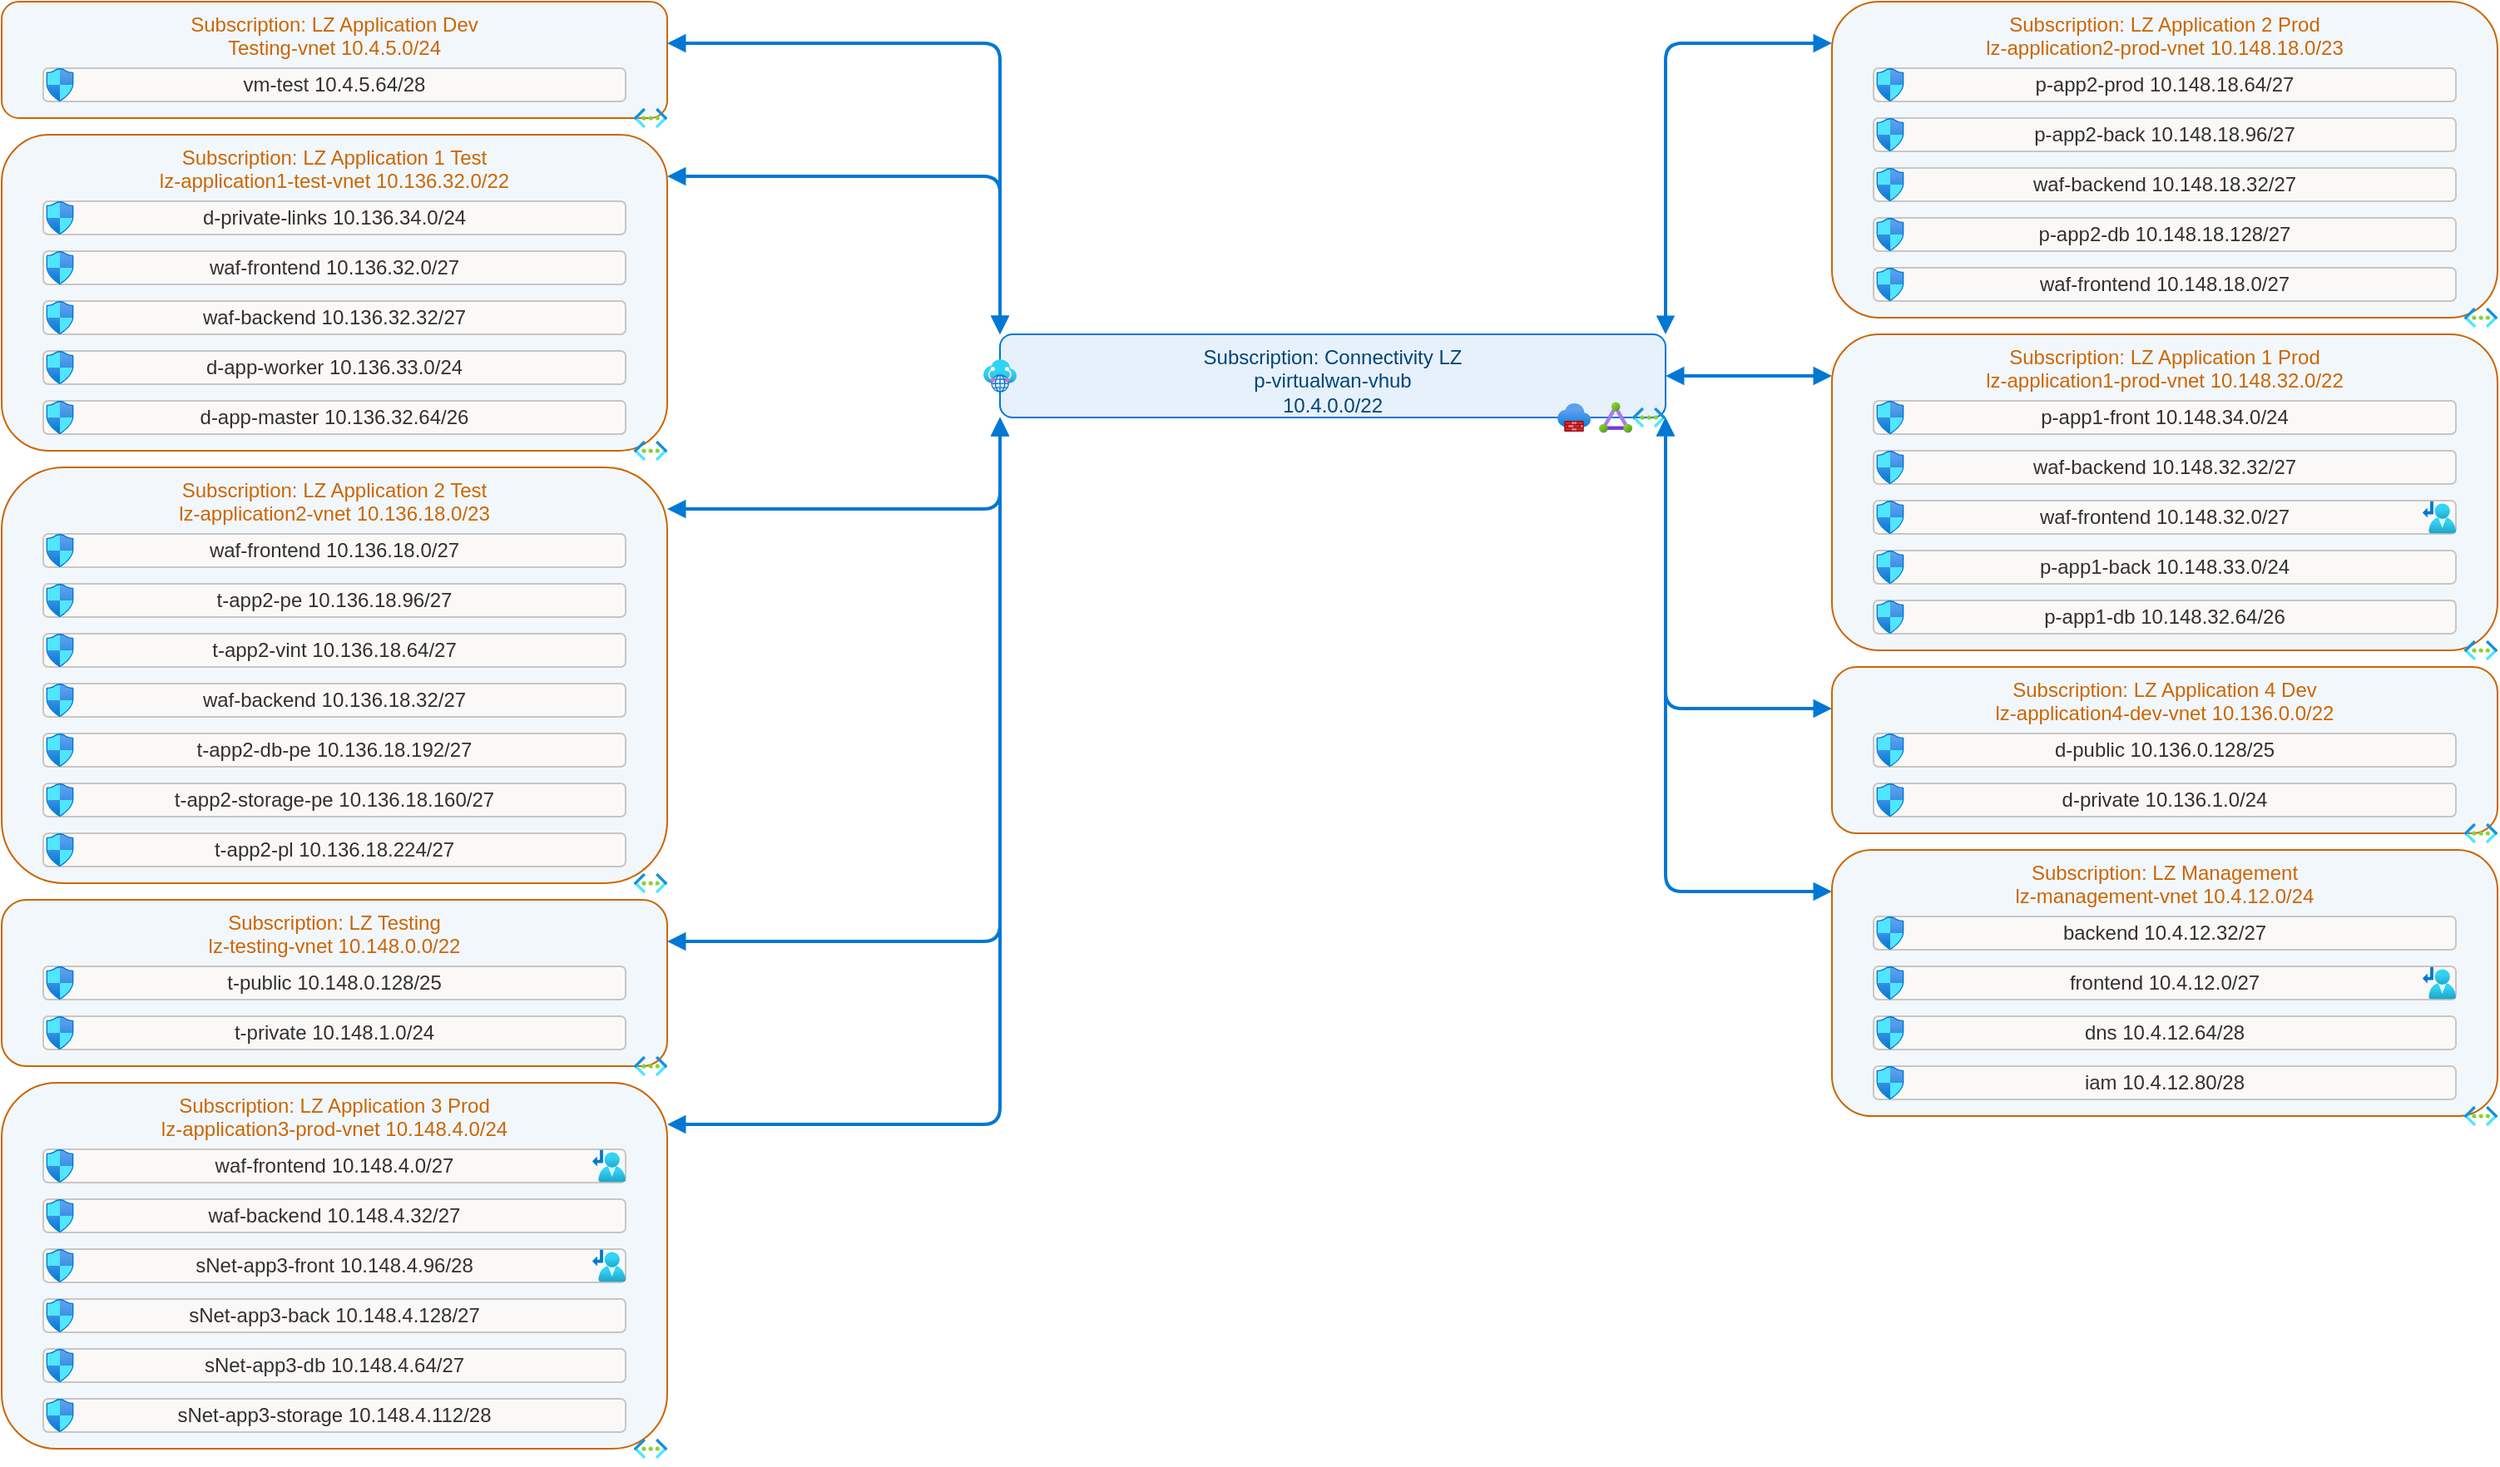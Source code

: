 <?xml version='1.0' encoding='UTF-8'?>
<mxfile version="25.0.2">
  <diagram name="Hub and Spoke Topology">
    <mxGraphModel dx="371" dy="1462" grid="0" gridSize="10" guides="1" tooltips="1" connect="1" arrows="1" fold="1" page="0" pageScale="1" pageWidth="827" pageHeight="1169" math="0" shadow="0" background="#ffffff">
      <root>
        <mxCell id="0"/>
        <mxCell id="1" parent="0"/>
        <mxCell id="hub" style="shape=rectangle;rounded=1;whiteSpace=wrap;html=1;strokeColor=#0078D4;fontColor=#004578;fillColor=#E6F1FB;verticalAlign=top" vertex="1" parent="1" value="Subscription: Connectivity LZ&#10;p-virtualwan-vhub&#10;10.4.0.0/22">
          <mxGeometry x="200" y="400" width="400" height="50" as="geometry"/>
        </mxCell>
        <mxCell id="hub_image" style="shape=image;html=1;image=img/lib/azure2/networking/Virtual_Networks.svg;" vertex="1" parent="1">
          <mxGeometry x="580" y="440" width="20" height="20" as="geometry"/>
        </mxCell>
        <mxCell id="hub_virtualhub_image" style="shape=image;html=1;image=img/lib/azure2/networking/Virtual_WANs.svg;" vertex="1" parent="1">
          <mxGeometry x="190" y="415" width="20" height="20" as="geometry"/>
        </mxCell>
        <mxCell id="hub_expressroute_image" style="shape=image;html=1;image=img/lib/azure2/networking/ExpressRoute_Circuits.svg;" vertex="1" parent="1">
          <mxGeometry x="560" y="440" width="20" height="20" as="geometry"/>
        </mxCell>
        <mxCell id="hub_firewall_image" style="shape=image;html=1;image=img/lib/azure2/networking/Firewalls.svg;" vertex="1" parent="1">
          <mxGeometry x="535" y="440" width="20" height="20" as="geometry"/>
        </mxCell>
        <mxCell id="right_spoke0" style="shape=rectangle;rounded=1;whiteSpace=wrap;html=1;strokeColor=#CC6600;fontColor=#CC6600;fillColor=#f2f7fc;verticalAlign=top" vertex="1" parent="1" value="Subscription: LZ Application 2 Prod&#10;lz-application2-prod-vnet 10.148.18.0/23">
          <mxGeometry x="700" y="200" width="400" height="190" as="geometry"/>
        </mxCell>
        <mxCell id="right_spoke0_image" style="shape=image;html=1;image=img/lib/azure2/networking/Virtual_Networks.svg;" vertex="1" parent="1">
          <mxGeometry x="1080" y="380" width="20" height="20" as="geometry"/>
        </mxCell>
        <mxCell id="right_spoke0_subnet_0" style="shape=rectangle;rounded=1;whiteSpace=wrap;html=1;strokeColor=#C8C6C4;fontColor=#323130;fillColor=#FAF9F8" vertex="1" parent="right_spoke0" value="p-app2-prod 10.148.18.64/27">
          <mxGeometry x="25" y="40" width="350" height="20" as="geometry"/>
        </mxCell>
        <mxCell id="right_spoke0_subnet_0_nsg" style="shape=image;html=1;image=img/lib/azure2/networking/Network_Security_Groups.svg;" vertex="1" parent="right_spoke0">
          <mxGeometry x="25" y="40" width="20" height="20" as="geometry"/>
        </mxCell>
        <mxCell id="right_spoke0_subnet_1" style="shape=rectangle;rounded=1;whiteSpace=wrap;html=1;strokeColor=#C8C6C4;fontColor=#323130;fillColor=#FAF9F8" vertex="1" parent="right_spoke0" value="p-app2-back 10.148.18.96/27">
          <mxGeometry x="25" y="70" width="350" height="20" as="geometry"/>
        </mxCell>
        <mxCell id="right_spoke0_subnet_1_nsg" style="shape=image;html=1;image=img/lib/azure2/networking/Network_Security_Groups.svg;" vertex="1" parent="right_spoke0">
          <mxGeometry x="25" y="70" width="20" height="20" as="geometry"/>
        </mxCell>
        <mxCell id="right_spoke0_subnet_2" style="shape=rectangle;rounded=1;whiteSpace=wrap;html=1;strokeColor=#C8C6C4;fontColor=#323130;fillColor=#FAF9F8" vertex="1" parent="right_spoke0" value="waf-backend 10.148.18.32/27">
          <mxGeometry x="25" y="100" width="350" height="20" as="geometry"/>
        </mxCell>
        <mxCell id="right_spoke0_subnet_2_nsg" style="shape=image;html=1;image=img/lib/azure2/networking/Network_Security_Groups.svg;" vertex="1" parent="right_spoke0">
          <mxGeometry x="25" y="100" width="20" height="20" as="geometry"/>
        </mxCell>
        <mxCell id="right_spoke0_subnet_3" style="shape=rectangle;rounded=1;whiteSpace=wrap;html=1;strokeColor=#C8C6C4;fontColor=#323130;fillColor=#FAF9F8" vertex="1" parent="right_spoke0" value="p-app2-db 10.148.18.128/27">
          <mxGeometry x="25" y="130" width="350" height="20" as="geometry"/>
        </mxCell>
        <mxCell id="right_spoke0_subnet_3_nsg" style="shape=image;html=1;image=img/lib/azure2/networking/Network_Security_Groups.svg;" vertex="1" parent="right_spoke0">
          <mxGeometry x="25" y="130" width="20" height="20" as="geometry"/>
        </mxCell>
        <mxCell id="right_spoke0_subnet_4" style="shape=rectangle;rounded=1;whiteSpace=wrap;html=1;strokeColor=#C8C6C4;fontColor=#323130;fillColor=#FAF9F8" vertex="1" parent="right_spoke0" value="waf-frontend 10.148.18.0/27">
          <mxGeometry x="25" y="160" width="350" height="20" as="geometry"/>
        </mxCell>
        <mxCell id="right_spoke0_subnet_4_nsg" style="shape=image;html=1;image=img/lib/azure2/networking/Network_Security_Groups.svg;" vertex="1" parent="right_spoke0">
          <mxGeometry x="25" y="160" width="20" height="20" as="geometry"/>
        </mxCell>
        <mxCell id="edge_right_0_lz-application2-prod-vnet" edge="1" source="hub" target="right_spoke0" style="edgeStyle=orthogonalEdgeStyle;rounded=1;strokeColor=#0078D4;strokeWidth=2;endArrow=block;startArrow=block;" parent="1">
          <mxGeometry relative="1" as="geometry">
            <Array as="points">
              <mxPoint x="600" y="225"/>
              <mxPoint x="700" y="225"/>
            </Array>
          </mxGeometry>
        </mxCell>
        <mxCell id="right_spoke1" style="shape=rectangle;rounded=1;whiteSpace=wrap;html=1;strokeColor=#CC6600;fontColor=#CC6600;fillColor=#f2f7fc;verticalAlign=top" vertex="1" parent="1" value="Subscription: LZ Application 1 Prod&#10;lz-application1-prod-vnet 10.148.32.0/22">
          <mxGeometry x="700" y="400" width="400" height="190" as="geometry"/>
        </mxCell>
        <mxCell id="right_spoke1_image" style="shape=image;html=1;image=img/lib/azure2/networking/Virtual_Networks.svg;" vertex="1" parent="1">
          <mxGeometry x="1080" y="580" width="20" height="20" as="geometry"/>
        </mxCell>
        <mxCell id="right_spoke1_subnet_0" style="shape=rectangle;rounded=1;whiteSpace=wrap;html=1;strokeColor=#C8C6C4;fontColor=#323130;fillColor=#FAF9F8" vertex="1" parent="right_spoke1" value="p-app1-front 10.148.34.0/24">
          <mxGeometry x="25" y="40" width="350" height="20" as="geometry"/>
        </mxCell>
        <mxCell id="right_spoke1_subnet_0_nsg" style="shape=image;html=1;image=img/lib/azure2/networking/Network_Security_Groups.svg;" vertex="1" parent="right_spoke1">
          <mxGeometry x="25" y="40" width="20" height="20" as="geometry"/>
        </mxCell>
        <mxCell id="right_spoke1_subnet_1" style="shape=rectangle;rounded=1;whiteSpace=wrap;html=1;strokeColor=#C8C6C4;fontColor=#323130;fillColor=#FAF9F8" vertex="1" parent="right_spoke1" value="waf-backend 10.148.32.32/27">
          <mxGeometry x="25" y="70" width="350" height="20" as="geometry"/>
        </mxCell>
        <mxCell id="right_spoke1_subnet_1_nsg" style="shape=image;html=1;image=img/lib/azure2/networking/Network_Security_Groups.svg;" vertex="1" parent="right_spoke1">
          <mxGeometry x="25" y="70" width="20" height="20" as="geometry"/>
        </mxCell>
        <mxCell id="right_spoke1_subnet_2" style="shape=rectangle;rounded=1;whiteSpace=wrap;html=1;strokeColor=#C8C6C4;fontColor=#323130;fillColor=#FAF9F8" vertex="1" parent="right_spoke1" value="waf-frontend 10.148.32.0/27">
          <mxGeometry x="25" y="100" width="350" height="20" as="geometry"/>
        </mxCell>
        <mxCell id="right_spoke1_subnet_2_nsg" style="shape=image;html=1;image=img/lib/azure2/networking/Network_Security_Groups.svg;" vertex="1" parent="right_spoke1">
          <mxGeometry x="25" y="100" width="20" height="20" as="geometry"/>
        </mxCell>
        <mxCell id="right_spoke1_subnet_2_udr" style="shape=image;html=1;image=img/lib/azure2/networking/Route_Tables.svg;" vertex="1" parent="right_spoke1">
          <mxGeometry x="355" y="100" width="20" height="20" as="geometry"/>
        </mxCell>
        <mxCell id="right_spoke1_subnet_3" style="shape=rectangle;rounded=1;whiteSpace=wrap;html=1;strokeColor=#C8C6C4;fontColor=#323130;fillColor=#FAF9F8" vertex="1" parent="right_spoke1" value="p-app1-back 10.148.33.0/24">
          <mxGeometry x="25" y="130" width="350" height="20" as="geometry"/>
        </mxCell>
        <mxCell id="right_spoke1_subnet_3_nsg" style="shape=image;html=1;image=img/lib/azure2/networking/Network_Security_Groups.svg;" vertex="1" parent="right_spoke1">
          <mxGeometry x="25" y="130" width="20" height="20" as="geometry"/>
        </mxCell>
        <mxCell id="right_spoke1_subnet_4" style="shape=rectangle;rounded=1;whiteSpace=wrap;html=1;strokeColor=#C8C6C4;fontColor=#323130;fillColor=#FAF9F8" vertex="1" parent="right_spoke1" value="p-app1-db 10.148.32.64/26">
          <mxGeometry x="25" y="160" width="350" height="20" as="geometry"/>
        </mxCell>
        <mxCell id="right_spoke1_subnet_4_nsg" style="shape=image;html=1;image=img/lib/azure2/networking/Network_Security_Groups.svg;" vertex="1" parent="right_spoke1">
          <mxGeometry x="25" y="160" width="20" height="20" as="geometry"/>
        </mxCell>
        <mxCell id="edge_right_1_lz-application1-prod-vnet" edge="1" source="hub" target="right_spoke1" style="edgeStyle=orthogonalEdgeStyle;rounded=1;strokeColor=#0078D4;strokeWidth=2;endArrow=block;startArrow=block;" parent="1">
          <mxGeometry relative="1" as="geometry">
            <Array as="points">
              <mxPoint x="600" y="425"/>
              <mxPoint x="700" y="425"/>
            </Array>
          </mxGeometry>
        </mxCell>
        <mxCell id="right_spoke2" style="shape=rectangle;rounded=1;whiteSpace=wrap;html=1;strokeColor=#CC6600;fontColor=#CC6600;fillColor=#f2f7fc;verticalAlign=top" vertex="1" parent="1" value="Subscription: LZ Application 4 Dev&#10;lz-application4-dev-vnet 10.136.0.0/22">
          <mxGeometry x="700" y="600" width="400" height="100" as="geometry"/>
        </mxCell>
        <mxCell id="right_spoke2_image" style="shape=image;html=1;image=img/lib/azure2/networking/Virtual_Networks.svg;" vertex="1" parent="1">
          <mxGeometry x="1080" y="690" width="20" height="20" as="geometry"/>
        </mxCell>
        <mxCell id="right_spoke2_subnet_0" style="shape=rectangle;rounded=1;whiteSpace=wrap;html=1;strokeColor=#C8C6C4;fontColor=#323130;fillColor=#FAF9F8" vertex="1" parent="right_spoke2" value="d-public 10.136.0.128/25">
          <mxGeometry x="25" y="40" width="350" height="20" as="geometry"/>
        </mxCell>
        <mxCell id="right_spoke2_subnet_0_nsg" style="shape=image;html=1;image=img/lib/azure2/networking/Network_Security_Groups.svg;" vertex="1" parent="right_spoke2">
          <mxGeometry x="25" y="40" width="20" height="20" as="geometry"/>
        </mxCell>
        <mxCell id="right_spoke2_subnet_1" style="shape=rectangle;rounded=1;whiteSpace=wrap;html=1;strokeColor=#C8C6C4;fontColor=#323130;fillColor=#FAF9F8" vertex="1" parent="right_spoke2" value="d-private 10.136.1.0/24">
          <mxGeometry x="25" y="70" width="350" height="20" as="geometry"/>
        </mxCell>
        <mxCell id="right_spoke2_subnet_1_nsg" style="shape=image;html=1;image=img/lib/azure2/networking/Network_Security_Groups.svg;" vertex="1" parent="right_spoke2">
          <mxGeometry x="25" y="70" width="20" height="20" as="geometry"/>
        </mxCell>
        <mxCell id="edge_right_2_lz-application4-dev-vnet" edge="1" source="hub" target="right_spoke2" style="edgeStyle=orthogonalEdgeStyle;rounded=1;strokeColor=#0078D4;strokeWidth=2;endArrow=block;startArrow=block;" parent="1">
          <mxGeometry relative="1" as="geometry">
            <Array as="points">
              <mxPoint x="600" y="625"/>
              <mxPoint x="700" y="625"/>
            </Array>
          </mxGeometry>
        </mxCell>
        <mxCell id="right_spoke3" style="shape=rectangle;rounded=1;whiteSpace=wrap;html=1;strokeColor=#CC6600;fontColor=#CC6600;fillColor=#f2f7fc;verticalAlign=top" vertex="1" parent="1" value="Subscription: LZ Management&#10;lz-management-vnet 10.4.12.0/24">
          <mxGeometry x="700" y="710" width="400" height="160" as="geometry"/>
        </mxCell>
        <mxCell id="right_spoke3_image" style="shape=image;html=1;image=img/lib/azure2/networking/Virtual_Networks.svg;" vertex="1" parent="1">
          <mxGeometry x="1080" y="860" width="20" height="20" as="geometry"/>
        </mxCell>
        <mxCell id="right_spoke3_subnet_0" style="shape=rectangle;rounded=1;whiteSpace=wrap;html=1;strokeColor=#C8C6C4;fontColor=#323130;fillColor=#FAF9F8" vertex="1" parent="right_spoke3" value="backend 10.4.12.32/27">
          <mxGeometry x="25" y="40" width="350" height="20" as="geometry"/>
        </mxCell>
        <mxCell id="right_spoke3_subnet_0_nsg" style="shape=image;html=1;image=img/lib/azure2/networking/Network_Security_Groups.svg;" vertex="1" parent="right_spoke3">
          <mxGeometry x="25" y="40" width="20" height="20" as="geometry"/>
        </mxCell>
        <mxCell id="right_spoke3_subnet_1" style="shape=rectangle;rounded=1;whiteSpace=wrap;html=1;strokeColor=#C8C6C4;fontColor=#323130;fillColor=#FAF9F8" vertex="1" parent="right_spoke3" value="frontend 10.4.12.0/27">
          <mxGeometry x="25" y="70" width="350" height="20" as="geometry"/>
        </mxCell>
        <mxCell id="right_spoke3_subnet_1_nsg" style="shape=image;html=1;image=img/lib/azure2/networking/Network_Security_Groups.svg;" vertex="1" parent="right_spoke3">
          <mxGeometry x="25" y="70" width="20" height="20" as="geometry"/>
        </mxCell>
        <mxCell id="right_spoke3_subnet_1_udr" style="shape=image;html=1;image=img/lib/azure2/networking/Route_Tables.svg;" vertex="1" parent="right_spoke3">
          <mxGeometry x="355" y="70" width="20" height="20" as="geometry"/>
        </mxCell>
        <mxCell id="right_spoke3_subnet_2" style="shape=rectangle;rounded=1;whiteSpace=wrap;html=1;strokeColor=#C8C6C4;fontColor=#323130;fillColor=#FAF9F8" vertex="1" parent="right_spoke3" value="dns 10.4.12.64/28">
          <mxGeometry x="25" y="100" width="350" height="20" as="geometry"/>
        </mxCell>
        <mxCell id="right_spoke3_subnet_2_nsg" style="shape=image;html=1;image=img/lib/azure2/networking/Network_Security_Groups.svg;" vertex="1" parent="right_spoke3">
          <mxGeometry x="25" y="100" width="20" height="20" as="geometry"/>
        </mxCell>
        <mxCell id="right_spoke3_subnet_3" style="shape=rectangle;rounded=1;whiteSpace=wrap;html=1;strokeColor=#C8C6C4;fontColor=#323130;fillColor=#FAF9F8" vertex="1" parent="right_spoke3" value="iam 10.4.12.80/28">
          <mxGeometry x="25" y="130" width="350" height="20" as="geometry"/>
        </mxCell>
        <mxCell id="right_spoke3_subnet_3_nsg" style="shape=image;html=1;image=img/lib/azure2/networking/Network_Security_Groups.svg;" vertex="1" parent="right_spoke3">
          <mxGeometry x="25" y="130" width="20" height="20" as="geometry"/>
        </mxCell>
        <mxCell id="edge_right_3_lz-management-vnet" edge="1" source="hub" target="right_spoke3" style="edgeStyle=orthogonalEdgeStyle;rounded=1;strokeColor=#0078D4;strokeWidth=2;endArrow=block;startArrow=block;" parent="1">
          <mxGeometry relative="1" as="geometry">
            <Array as="points">
              <mxPoint x="600" y="735"/>
              <mxPoint x="700" y="735"/>
            </Array>
          </mxGeometry>
        </mxCell>
        <mxCell id="left_spoke0" style="shape=rectangle;rounded=1;whiteSpace=wrap;html=1;strokeColor=#CC6600;fontColor=#CC6600;fillColor=#f2f7fc;verticalAlign=top" vertex="1" parent="1" value="Subscription: LZ Application Dev&#10;Testing-vnet 10.4.5.0/24">
          <mxGeometry x="-400" y="200" width="400" height="70" as="geometry"/>
        </mxCell>
        <mxCell id="left_spoke0_image" style="shape=image;html=1;image=img/lib/azure2/networking/Virtual_Networks.svg;" vertex="1" parent="1">
          <mxGeometry x="-20" y="260" width="20" height="20" as="geometry"/>
        </mxCell>
        <mxCell id="left_spoke0_subnet_0" style="shape=rectangle;rounded=1;whiteSpace=wrap;html=1;strokeColor=#C8C6C4;fontColor=#323130;fillColor=#FAF9F8" vertex="1" parent="left_spoke0" value="vm-test 10.4.5.64/28">
          <mxGeometry x="25" y="40" width="350" height="20" as="geometry"/>
        </mxCell>
        <mxCell id="left_spoke0_subnet_0_nsg" style="shape=image;html=1;image=img/lib/azure2/networking/Network_Security_Groups.svg;" vertex="1" parent="left_spoke0">
          <mxGeometry x="25" y="40" width="20" height="20" as="geometry"/>
        </mxCell>
        <mxCell id="edge_left_0_Testing-vnet" edge="1" source="hub" target="left_spoke0" style="edgeStyle=orthogonalEdgeStyle;rounded=1;strokeColor=#0078D4;strokeWidth=2;endArrow=block;startArrow=block;" parent="1">
          <mxGeometry relative="1" as="geometry">
            <Array as="points">
              <mxPoint x="200" y="225"/>
              <mxPoint x="0" y="225"/>
            </Array>
          </mxGeometry>
        </mxCell>
        <mxCell id="left_spoke1" style="shape=rectangle;rounded=1;whiteSpace=wrap;html=1;strokeColor=#CC6600;fontColor=#CC6600;fillColor=#f2f7fc;verticalAlign=top" vertex="1" parent="1" value="Subscription: LZ Application 1 Test&#10;lz-application1-test-vnet 10.136.32.0/22">
          <mxGeometry x="-400" y="280" width="400" height="190" as="geometry"/>
        </mxCell>
        <mxCell id="left_spoke1_image" style="shape=image;html=1;image=img/lib/azure2/networking/Virtual_Networks.svg;" vertex="1" parent="1">
          <mxGeometry x="-20" y="460" width="20" height="20" as="geometry"/>
        </mxCell>
        <mxCell id="left_spoke1_subnet_0" style="shape=rectangle;rounded=1;whiteSpace=wrap;html=1;strokeColor=#C8C6C4;fontColor=#323130;fillColor=#FAF9F8" vertex="1" parent="left_spoke1" value="d-private-links 10.136.34.0/24">
          <mxGeometry x="25" y="40" width="350" height="20" as="geometry"/>
        </mxCell>
        <mxCell id="left_spoke1_subnet_0_nsg" style="shape=image;html=1;image=img/lib/azure2/networking/Network_Security_Groups.svg;" vertex="1" parent="left_spoke1">
          <mxGeometry x="25" y="40" width="20" height="20" as="geometry"/>
        </mxCell>
        <mxCell id="left_spoke1_subnet_1" style="shape=rectangle;rounded=1;whiteSpace=wrap;html=1;strokeColor=#C8C6C4;fontColor=#323130;fillColor=#FAF9F8" vertex="1" parent="left_spoke1" value="waf-frontend 10.136.32.0/27">
          <mxGeometry x="25" y="70" width="350" height="20" as="geometry"/>
        </mxCell>
        <mxCell id="left_spoke1_subnet_1_nsg" style="shape=image;html=1;image=img/lib/azure2/networking/Network_Security_Groups.svg;" vertex="1" parent="left_spoke1">
          <mxGeometry x="25" y="70" width="20" height="20" as="geometry"/>
        </mxCell>
        <mxCell id="left_spoke1_subnet_2" style="shape=rectangle;rounded=1;whiteSpace=wrap;html=1;strokeColor=#C8C6C4;fontColor=#323130;fillColor=#FAF9F8" vertex="1" parent="left_spoke1" value="waf-backend 10.136.32.32/27">
          <mxGeometry x="25" y="100" width="350" height="20" as="geometry"/>
        </mxCell>
        <mxCell id="left_spoke1_subnet_2_nsg" style="shape=image;html=1;image=img/lib/azure2/networking/Network_Security_Groups.svg;" vertex="1" parent="left_spoke1">
          <mxGeometry x="25" y="100" width="20" height="20" as="geometry"/>
        </mxCell>
        <mxCell id="left_spoke1_subnet_3" style="shape=rectangle;rounded=1;whiteSpace=wrap;html=1;strokeColor=#C8C6C4;fontColor=#323130;fillColor=#FAF9F8" vertex="1" parent="left_spoke1" value="d-app-worker 10.136.33.0/24">
          <mxGeometry x="25" y="130" width="350" height="20" as="geometry"/>
        </mxCell>
        <mxCell id="left_spoke1_subnet_3_nsg" style="shape=image;html=1;image=img/lib/azure2/networking/Network_Security_Groups.svg;" vertex="1" parent="left_spoke1">
          <mxGeometry x="25" y="130" width="20" height="20" as="geometry"/>
        </mxCell>
        <mxCell id="left_spoke1_subnet_4" style="shape=rectangle;rounded=1;whiteSpace=wrap;html=1;strokeColor=#C8C6C4;fontColor=#323130;fillColor=#FAF9F8" vertex="1" parent="left_spoke1" value="d-app-master 10.136.32.64/26">
          <mxGeometry x="25" y="160" width="350" height="20" as="geometry"/>
        </mxCell>
        <mxCell id="left_spoke1_subnet_4_nsg" style="shape=image;html=1;image=img/lib/azure2/networking/Network_Security_Groups.svg;" vertex="1" parent="left_spoke1">
          <mxGeometry x="25" y="160" width="20" height="20" as="geometry"/>
        </mxCell>
        <mxCell id="edge_left_1_lz-application1-test-vnet" edge="1" source="hub" target="left_spoke1" style="edgeStyle=orthogonalEdgeStyle;rounded=1;strokeColor=#0078D4;strokeWidth=2;endArrow=block;startArrow=block;" parent="1">
          <mxGeometry relative="1" as="geometry">
            <Array as="points">
              <mxPoint x="200" y="305"/>
              <mxPoint x="0" y="305"/>
            </Array>
          </mxGeometry>
        </mxCell>
        <mxCell id="left_spoke2" style="shape=rectangle;rounded=1;whiteSpace=wrap;html=1;strokeColor=#CC6600;fontColor=#CC6600;fillColor=#f2f7fc;verticalAlign=top" vertex="1" parent="1" value="Subscription: LZ Application 2 Test&#10;lz-application2-vnet 10.136.18.0/23">
          <mxGeometry x="-400" y="480" width="400" height="250" as="geometry"/>
        </mxCell>
        <mxCell id="left_spoke2_image" style="shape=image;html=1;image=img/lib/azure2/networking/Virtual_Networks.svg;" vertex="1" parent="1">
          <mxGeometry x="-20" y="720" width="20" height="20" as="geometry"/>
        </mxCell>
        <mxCell id="left_spoke2_subnet_0" style="shape=rectangle;rounded=1;whiteSpace=wrap;html=1;strokeColor=#C8C6C4;fontColor=#323130;fillColor=#FAF9F8" vertex="1" parent="left_spoke2" value="waf-frontend 10.136.18.0/27">
          <mxGeometry x="25" y="40" width="350" height="20" as="geometry"/>
        </mxCell>
        <mxCell id="left_spoke2_subnet_0_nsg" style="shape=image;html=1;image=img/lib/azure2/networking/Network_Security_Groups.svg;" vertex="1" parent="left_spoke2">
          <mxGeometry x="25" y="40" width="20" height="20" as="geometry"/>
        </mxCell>
        <mxCell id="left_spoke2_subnet_1" style="shape=rectangle;rounded=1;whiteSpace=wrap;html=1;strokeColor=#C8C6C4;fontColor=#323130;fillColor=#FAF9F8" vertex="1" parent="left_spoke2" value="t-app2-pe 10.136.18.96/27">
          <mxGeometry x="25" y="70" width="350" height="20" as="geometry"/>
        </mxCell>
        <mxCell id="left_spoke2_subnet_1_nsg" style="shape=image;html=1;image=img/lib/azure2/networking/Network_Security_Groups.svg;" vertex="1" parent="left_spoke2">
          <mxGeometry x="25" y="70" width="20" height="20" as="geometry"/>
        </mxCell>
        <mxCell id="left_spoke2_subnet_2" style="shape=rectangle;rounded=1;whiteSpace=wrap;html=1;strokeColor=#C8C6C4;fontColor=#323130;fillColor=#FAF9F8" vertex="1" parent="left_spoke2" value="t-app2-vint 10.136.18.64/27">
          <mxGeometry x="25" y="100" width="350" height="20" as="geometry"/>
        </mxCell>
        <mxCell id="left_spoke2_subnet_2_nsg" style="shape=image;html=1;image=img/lib/azure2/networking/Network_Security_Groups.svg;" vertex="1" parent="left_spoke2">
          <mxGeometry x="25" y="100" width="20" height="20" as="geometry"/>
        </mxCell>
        <mxCell id="left_spoke2_subnet_3" style="shape=rectangle;rounded=1;whiteSpace=wrap;html=1;strokeColor=#C8C6C4;fontColor=#323130;fillColor=#FAF9F8" vertex="1" parent="left_spoke2" value="waf-backend 10.136.18.32/27">
          <mxGeometry x="25" y="130" width="350" height="20" as="geometry"/>
        </mxCell>
        <mxCell id="left_spoke2_subnet_3_nsg" style="shape=image;html=1;image=img/lib/azure2/networking/Network_Security_Groups.svg;" vertex="1" parent="left_spoke2">
          <mxGeometry x="25" y="130" width="20" height="20" as="geometry"/>
        </mxCell>
        <mxCell id="left_spoke2_subnet_4" style="shape=rectangle;rounded=1;whiteSpace=wrap;html=1;strokeColor=#C8C6C4;fontColor=#323130;fillColor=#FAF9F8" vertex="1" parent="left_spoke2" value="t-app2-db-pe 10.136.18.192/27">
          <mxGeometry x="25" y="160" width="350" height="20" as="geometry"/>
        </mxCell>
        <mxCell id="left_spoke2_subnet_4_nsg" style="shape=image;html=1;image=img/lib/azure2/networking/Network_Security_Groups.svg;" vertex="1" parent="left_spoke2">
          <mxGeometry x="25" y="160" width="20" height="20" as="geometry"/>
        </mxCell>
        <mxCell id="left_spoke2_subnet_5" style="shape=rectangle;rounded=1;whiteSpace=wrap;html=1;strokeColor=#C8C6C4;fontColor=#323130;fillColor=#FAF9F8" vertex="1" parent="left_spoke2" value="t-app2-storage-pe 10.136.18.160/27">
          <mxGeometry x="25" y="190" width="350" height="20" as="geometry"/>
        </mxCell>
        <mxCell id="left_spoke2_subnet_5_nsg" style="shape=image;html=1;image=img/lib/azure2/networking/Network_Security_Groups.svg;" vertex="1" parent="left_spoke2">
          <mxGeometry x="25" y="190" width="20" height="20" as="geometry"/>
        </mxCell>
        <mxCell id="left_spoke2_subnet_6" style="shape=rectangle;rounded=1;whiteSpace=wrap;html=1;strokeColor=#C8C6C4;fontColor=#323130;fillColor=#FAF9F8" vertex="1" parent="left_spoke2" value="t-app2-pl 10.136.18.224/27">
          <mxGeometry x="25" y="220" width="350" height="20" as="geometry"/>
        </mxCell>
        <mxCell id="left_spoke2_subnet_6_nsg" style="shape=image;html=1;image=img/lib/azure2/networking/Network_Security_Groups.svg;" vertex="1" parent="left_spoke2">
          <mxGeometry x="25" y="220" width="20" height="20" as="geometry"/>
        </mxCell>
        <mxCell id="edge_left_2_lz-application2-vnet" edge="1" source="hub" target="left_spoke2" style="edgeStyle=orthogonalEdgeStyle;rounded=1;strokeColor=#0078D4;strokeWidth=2;endArrow=block;startArrow=block;" parent="1">
          <mxGeometry relative="1" as="geometry">
            <Array as="points">
              <mxPoint x="200" y="505"/>
              <mxPoint x="0" y="505"/>
            </Array>
          </mxGeometry>
        </mxCell>
        <mxCell id="left_spoke3" style="shape=rectangle;rounded=1;whiteSpace=wrap;html=1;strokeColor=#CC6600;fontColor=#CC6600;fillColor=#f2f7fc;verticalAlign=top" vertex="1" parent="1" value="Subscription: LZ Testing&#10;lz-testing-vnet 10.148.0.0/22">
          <mxGeometry x="-400" y="740" width="400" height="100" as="geometry"/>
        </mxCell>
        <mxCell id="left_spoke3_image" style="shape=image;html=1;image=img/lib/azure2/networking/Virtual_Networks.svg;" vertex="1" parent="1">
          <mxGeometry x="-20" y="830" width="20" height="20" as="geometry"/>
        </mxCell>
        <mxCell id="left_spoke3_subnet_0" style="shape=rectangle;rounded=1;whiteSpace=wrap;html=1;strokeColor=#C8C6C4;fontColor=#323130;fillColor=#FAF9F8" vertex="1" parent="left_spoke3" value="t-public 10.148.0.128/25">
          <mxGeometry x="25" y="40" width="350" height="20" as="geometry"/>
        </mxCell>
        <mxCell id="left_spoke3_subnet_0_nsg" style="shape=image;html=1;image=img/lib/azure2/networking/Network_Security_Groups.svg;" vertex="1" parent="left_spoke3">
          <mxGeometry x="25" y="40" width="20" height="20" as="geometry"/>
        </mxCell>
        <mxCell id="left_spoke3_subnet_1" style="shape=rectangle;rounded=1;whiteSpace=wrap;html=1;strokeColor=#C8C6C4;fontColor=#323130;fillColor=#FAF9F8" vertex="1" parent="left_spoke3" value="t-private 10.148.1.0/24">
          <mxGeometry x="25" y="70" width="350" height="20" as="geometry"/>
        </mxCell>
        <mxCell id="left_spoke3_subnet_1_nsg" style="shape=image;html=1;image=img/lib/azure2/networking/Network_Security_Groups.svg;" vertex="1" parent="left_spoke3">
          <mxGeometry x="25" y="70" width="20" height="20" as="geometry"/>
        </mxCell>
        <mxCell id="edge_left_3_lz-testing-vnet" edge="1" source="hub" target="left_spoke3" style="edgeStyle=orthogonalEdgeStyle;rounded=1;strokeColor=#0078D4;strokeWidth=2;endArrow=block;startArrow=block;" parent="1">
          <mxGeometry relative="1" as="geometry">
            <Array as="points">
              <mxPoint x="200" y="765"/>
              <mxPoint x="0" y="765"/>
            </Array>
          </mxGeometry>
        </mxCell>
        <mxCell id="left_spoke4" style="shape=rectangle;rounded=1;whiteSpace=wrap;html=1;strokeColor=#CC6600;fontColor=#CC6600;fillColor=#f2f7fc;verticalAlign=top" vertex="1" parent="1" value="Subscription: LZ Application 3 Prod&#10;lz-application3-prod-vnet 10.148.4.0/24">
          <mxGeometry x="-400" y="850" width="400" height="220" as="geometry"/>
        </mxCell>
        <mxCell id="left_spoke4_image" style="shape=image;html=1;image=img/lib/azure2/networking/Virtual_Networks.svg;" vertex="1" parent="1">
          <mxGeometry x="-20" y="1060" width="20" height="20" as="geometry"/>
        </mxCell>
        <mxCell id="left_spoke4_subnet_0" style="shape=rectangle;rounded=1;whiteSpace=wrap;html=1;strokeColor=#C8C6C4;fontColor=#323130;fillColor=#FAF9F8" vertex="1" parent="left_spoke4" value="waf-frontend 10.148.4.0/27">
          <mxGeometry x="25" y="40" width="350" height="20" as="geometry"/>
        </mxCell>
        <mxCell id="left_spoke4_subnet_0_nsg" style="shape=image;html=1;image=img/lib/azure2/networking/Network_Security_Groups.svg;" vertex="1" parent="left_spoke4">
          <mxGeometry x="25" y="40" width="20" height="20" as="geometry"/>
        </mxCell>
        <mxCell id="left_spoke4_subnet_0_udr" style="shape=image;html=1;image=img/lib/azure2/networking/Route_Tables.svg;" vertex="1" parent="left_spoke4">
          <mxGeometry x="355" y="40" width="20" height="20" as="geometry"/>
        </mxCell>
        <mxCell id="left_spoke4_subnet_1" style="shape=rectangle;rounded=1;whiteSpace=wrap;html=1;strokeColor=#C8C6C4;fontColor=#323130;fillColor=#FAF9F8" vertex="1" parent="left_spoke4" value="waf-backend 10.148.4.32/27">
          <mxGeometry x="25" y="70" width="350" height="20" as="geometry"/>
        </mxCell>
        <mxCell id="left_spoke4_subnet_1_nsg" style="shape=image;html=1;image=img/lib/azure2/networking/Network_Security_Groups.svg;" vertex="1" parent="left_spoke4">
          <mxGeometry x="25" y="70" width="20" height="20" as="geometry"/>
        </mxCell>
        <mxCell id="left_spoke4_subnet_2" style="shape=rectangle;rounded=1;whiteSpace=wrap;html=1;strokeColor=#C8C6C4;fontColor=#323130;fillColor=#FAF9F8" vertex="1" parent="left_spoke4" value="sNet-app3-front 10.148.4.96/28">
          <mxGeometry x="25" y="100" width="350" height="20" as="geometry"/>
        </mxCell>
        <mxCell id="left_spoke4_subnet_2_nsg" style="shape=image;html=1;image=img/lib/azure2/networking/Network_Security_Groups.svg;" vertex="1" parent="left_spoke4">
          <mxGeometry x="25" y="100" width="20" height="20" as="geometry"/>
        </mxCell>
        <mxCell id="left_spoke4_subnet_2_udr" style="shape=image;html=1;image=img/lib/azure2/networking/Route_Tables.svg;" vertex="1" parent="left_spoke4">
          <mxGeometry x="355" y="100" width="20" height="20" as="geometry"/>
        </mxCell>
        <mxCell id="left_spoke4_subnet_3" style="shape=rectangle;rounded=1;whiteSpace=wrap;html=1;strokeColor=#C8C6C4;fontColor=#323130;fillColor=#FAF9F8" vertex="1" parent="left_spoke4" value="sNet-app3-back 10.148.4.128/27">
          <mxGeometry x="25" y="130" width="350" height="20" as="geometry"/>
        </mxCell>
        <mxCell id="left_spoke4_subnet_3_nsg" style="shape=image;html=1;image=img/lib/azure2/networking/Network_Security_Groups.svg;" vertex="1" parent="left_spoke4">
          <mxGeometry x="25" y="130" width="20" height="20" as="geometry"/>
        </mxCell>
        <mxCell id="left_spoke4_subnet_4" style="shape=rectangle;rounded=1;whiteSpace=wrap;html=1;strokeColor=#C8C6C4;fontColor=#323130;fillColor=#FAF9F8" vertex="1" parent="left_spoke4" value="sNet-app3-db 10.148.4.64/27">
          <mxGeometry x="25" y="160" width="350" height="20" as="geometry"/>
        </mxCell>
        <mxCell id="left_spoke4_subnet_4_nsg" style="shape=image;html=1;image=img/lib/azure2/networking/Network_Security_Groups.svg;" vertex="1" parent="left_spoke4">
          <mxGeometry x="25" y="160" width="20" height="20" as="geometry"/>
        </mxCell>
        <mxCell id="left_spoke4_subnet_5" style="shape=rectangle;rounded=1;whiteSpace=wrap;html=1;strokeColor=#C8C6C4;fontColor=#323130;fillColor=#FAF9F8" vertex="1" parent="left_spoke4" value="sNet-app3-storage 10.148.4.112/28">
          <mxGeometry x="25" y="190" width="350" height="20" as="geometry"/>
        </mxCell>
        <mxCell id="left_spoke4_subnet_5_nsg" style="shape=image;html=1;image=img/lib/azure2/networking/Network_Security_Groups.svg;" vertex="1" parent="left_spoke4">
          <mxGeometry x="25" y="190" width="20" height="20" as="geometry"/>
        </mxCell>
        <mxCell id="edge_left_4_lz-application3-prod-vnet" edge="1" source="hub" target="left_spoke4" style="edgeStyle=orthogonalEdgeStyle;rounded=1;strokeColor=#0078D4;strokeWidth=2;endArrow=block;startArrow=block;" parent="1">
          <mxGeometry relative="1" as="geometry">
            <Array as="points">
              <mxPoint x="200" y="875"/>
              <mxPoint x="0" y="875"/>
            </Array>
          </mxGeometry>
        </mxCell>
      </root>
    </mxGraphModel>
  </diagram>
</mxfile>
